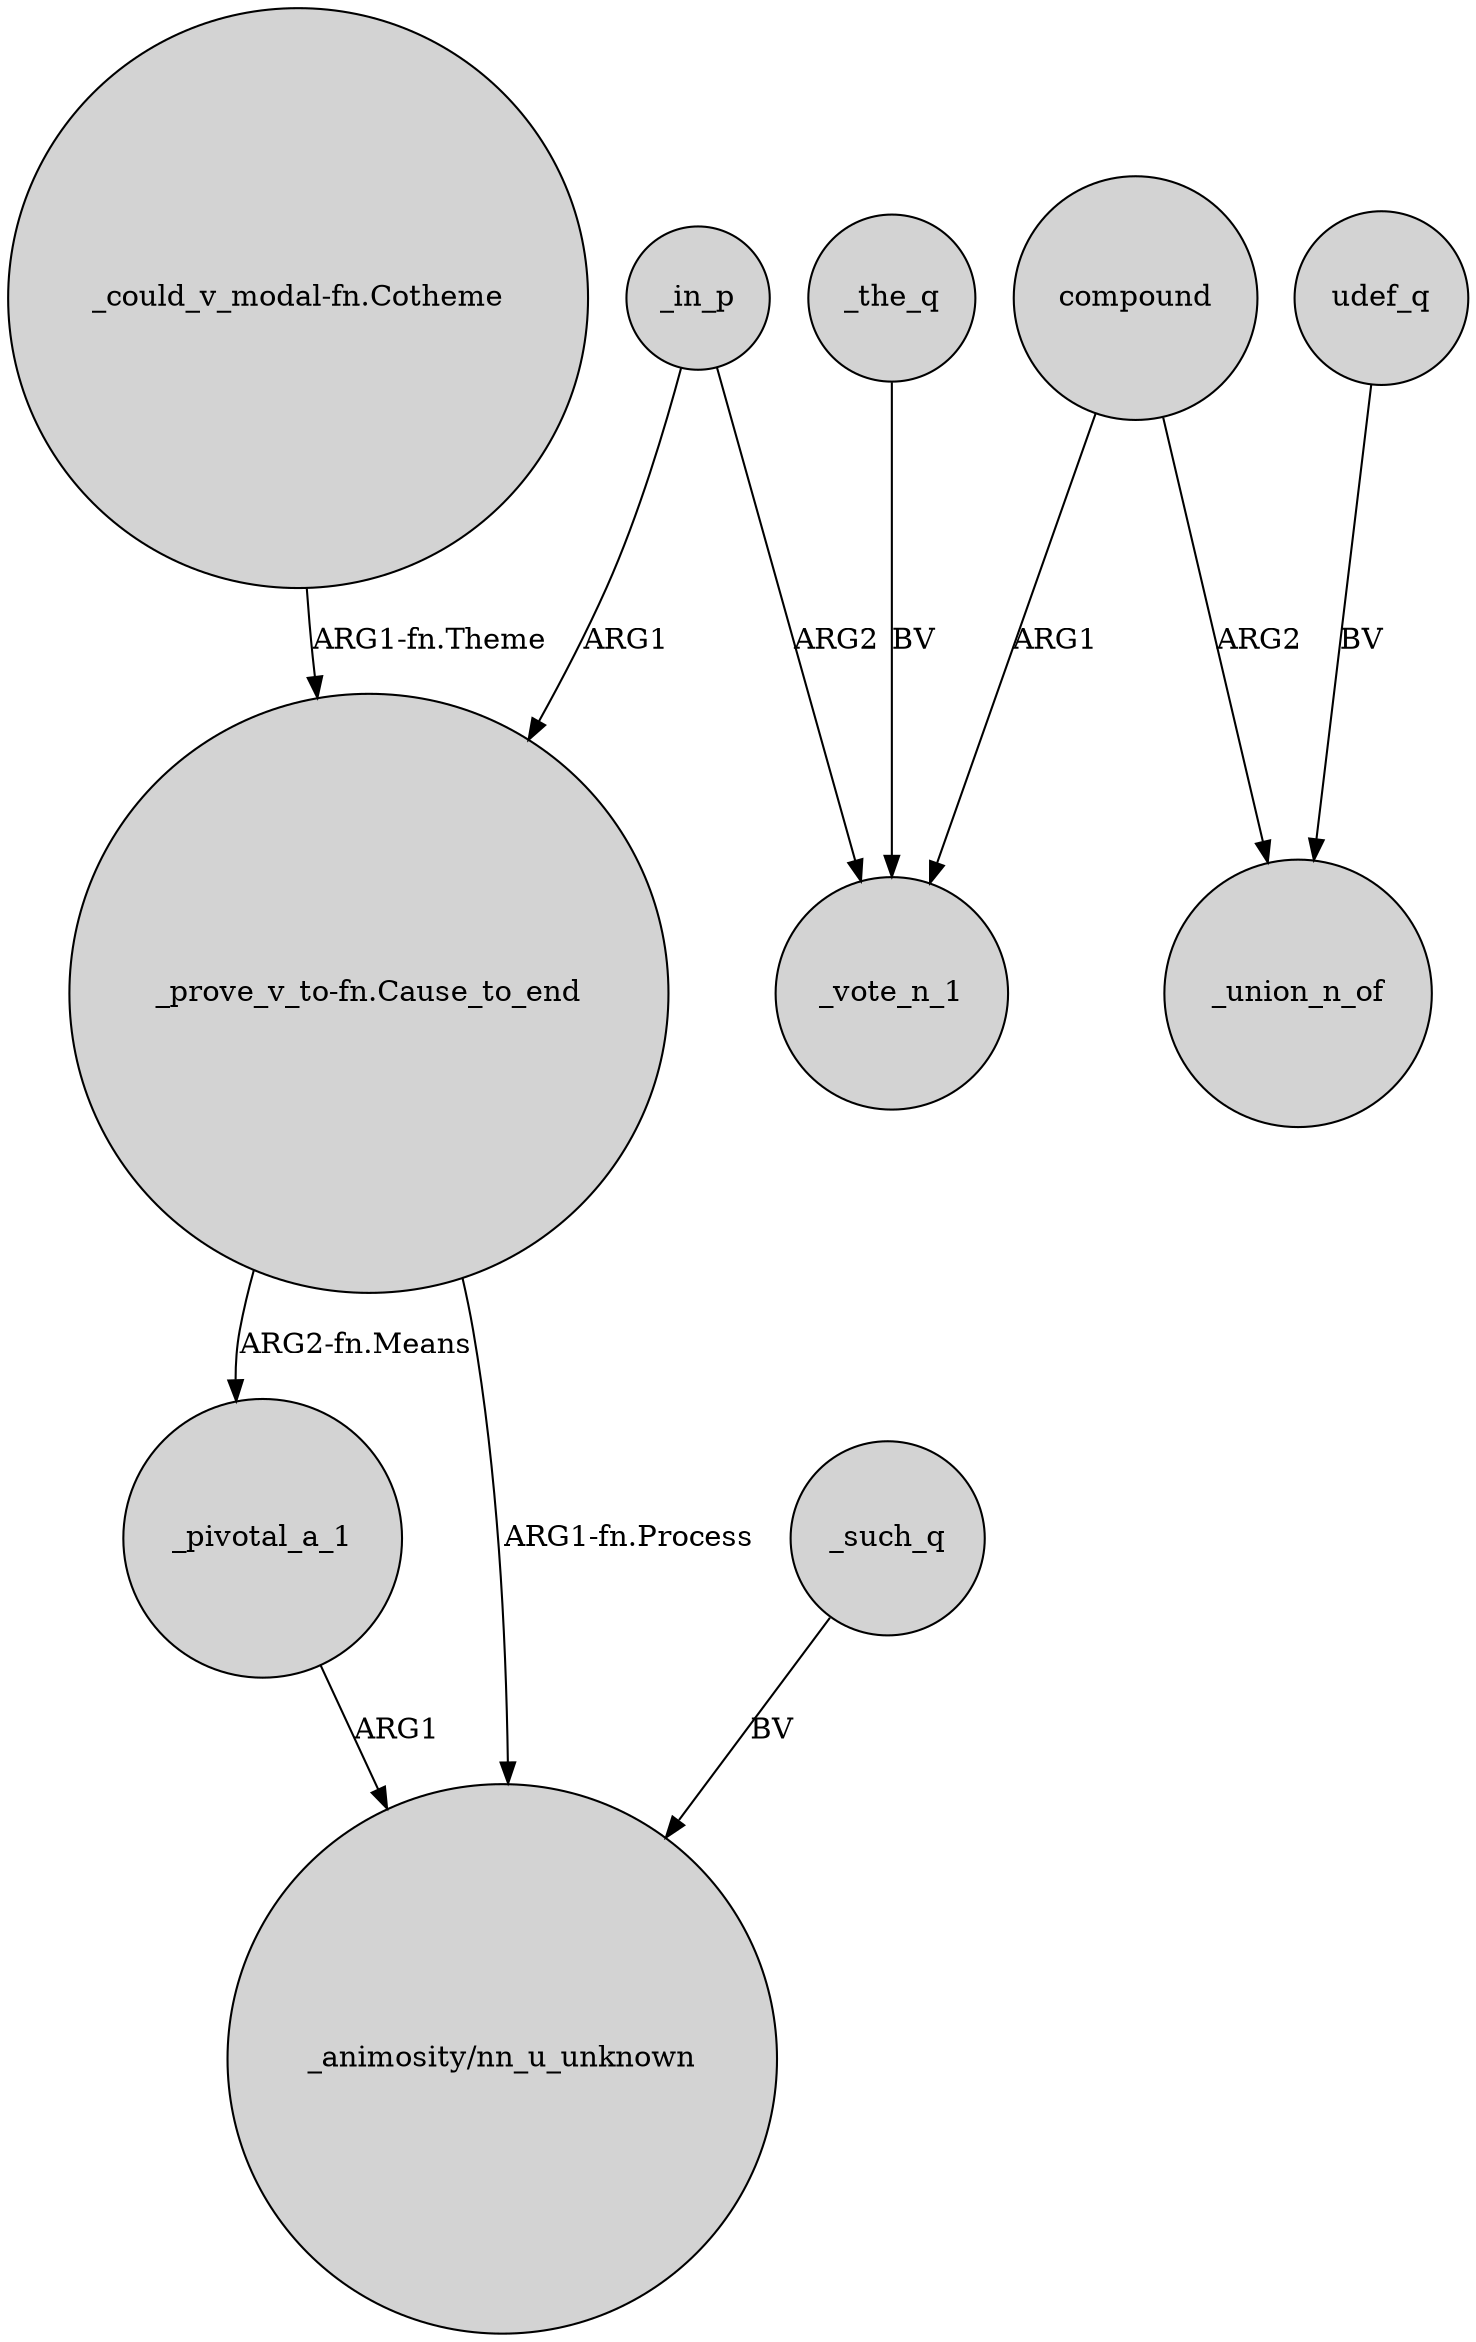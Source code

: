 digraph {
	node [shape=circle style=filled]
	_in_p -> _vote_n_1 [label=ARG2]
	compound -> _vote_n_1 [label=ARG1]
	compound -> _union_n_of [label=ARG2]
	_in_p -> "_prove_v_to-fn.Cause_to_end" [label=ARG1]
	"_could_v_modal-fn.Cotheme" -> "_prove_v_to-fn.Cause_to_end" [label="ARG1-fn.Theme"]
	udef_q -> _union_n_of [label=BV]
	"_prove_v_to-fn.Cause_to_end" -> _pivotal_a_1 [label="ARG2-fn.Means"]
	_pivotal_a_1 -> "_animosity/nn_u_unknown" [label=ARG1]
	_such_q -> "_animosity/nn_u_unknown" [label=BV]
	"_prove_v_to-fn.Cause_to_end" -> "_animosity/nn_u_unknown" [label="ARG1-fn.Process"]
	_the_q -> _vote_n_1 [label=BV]
}
